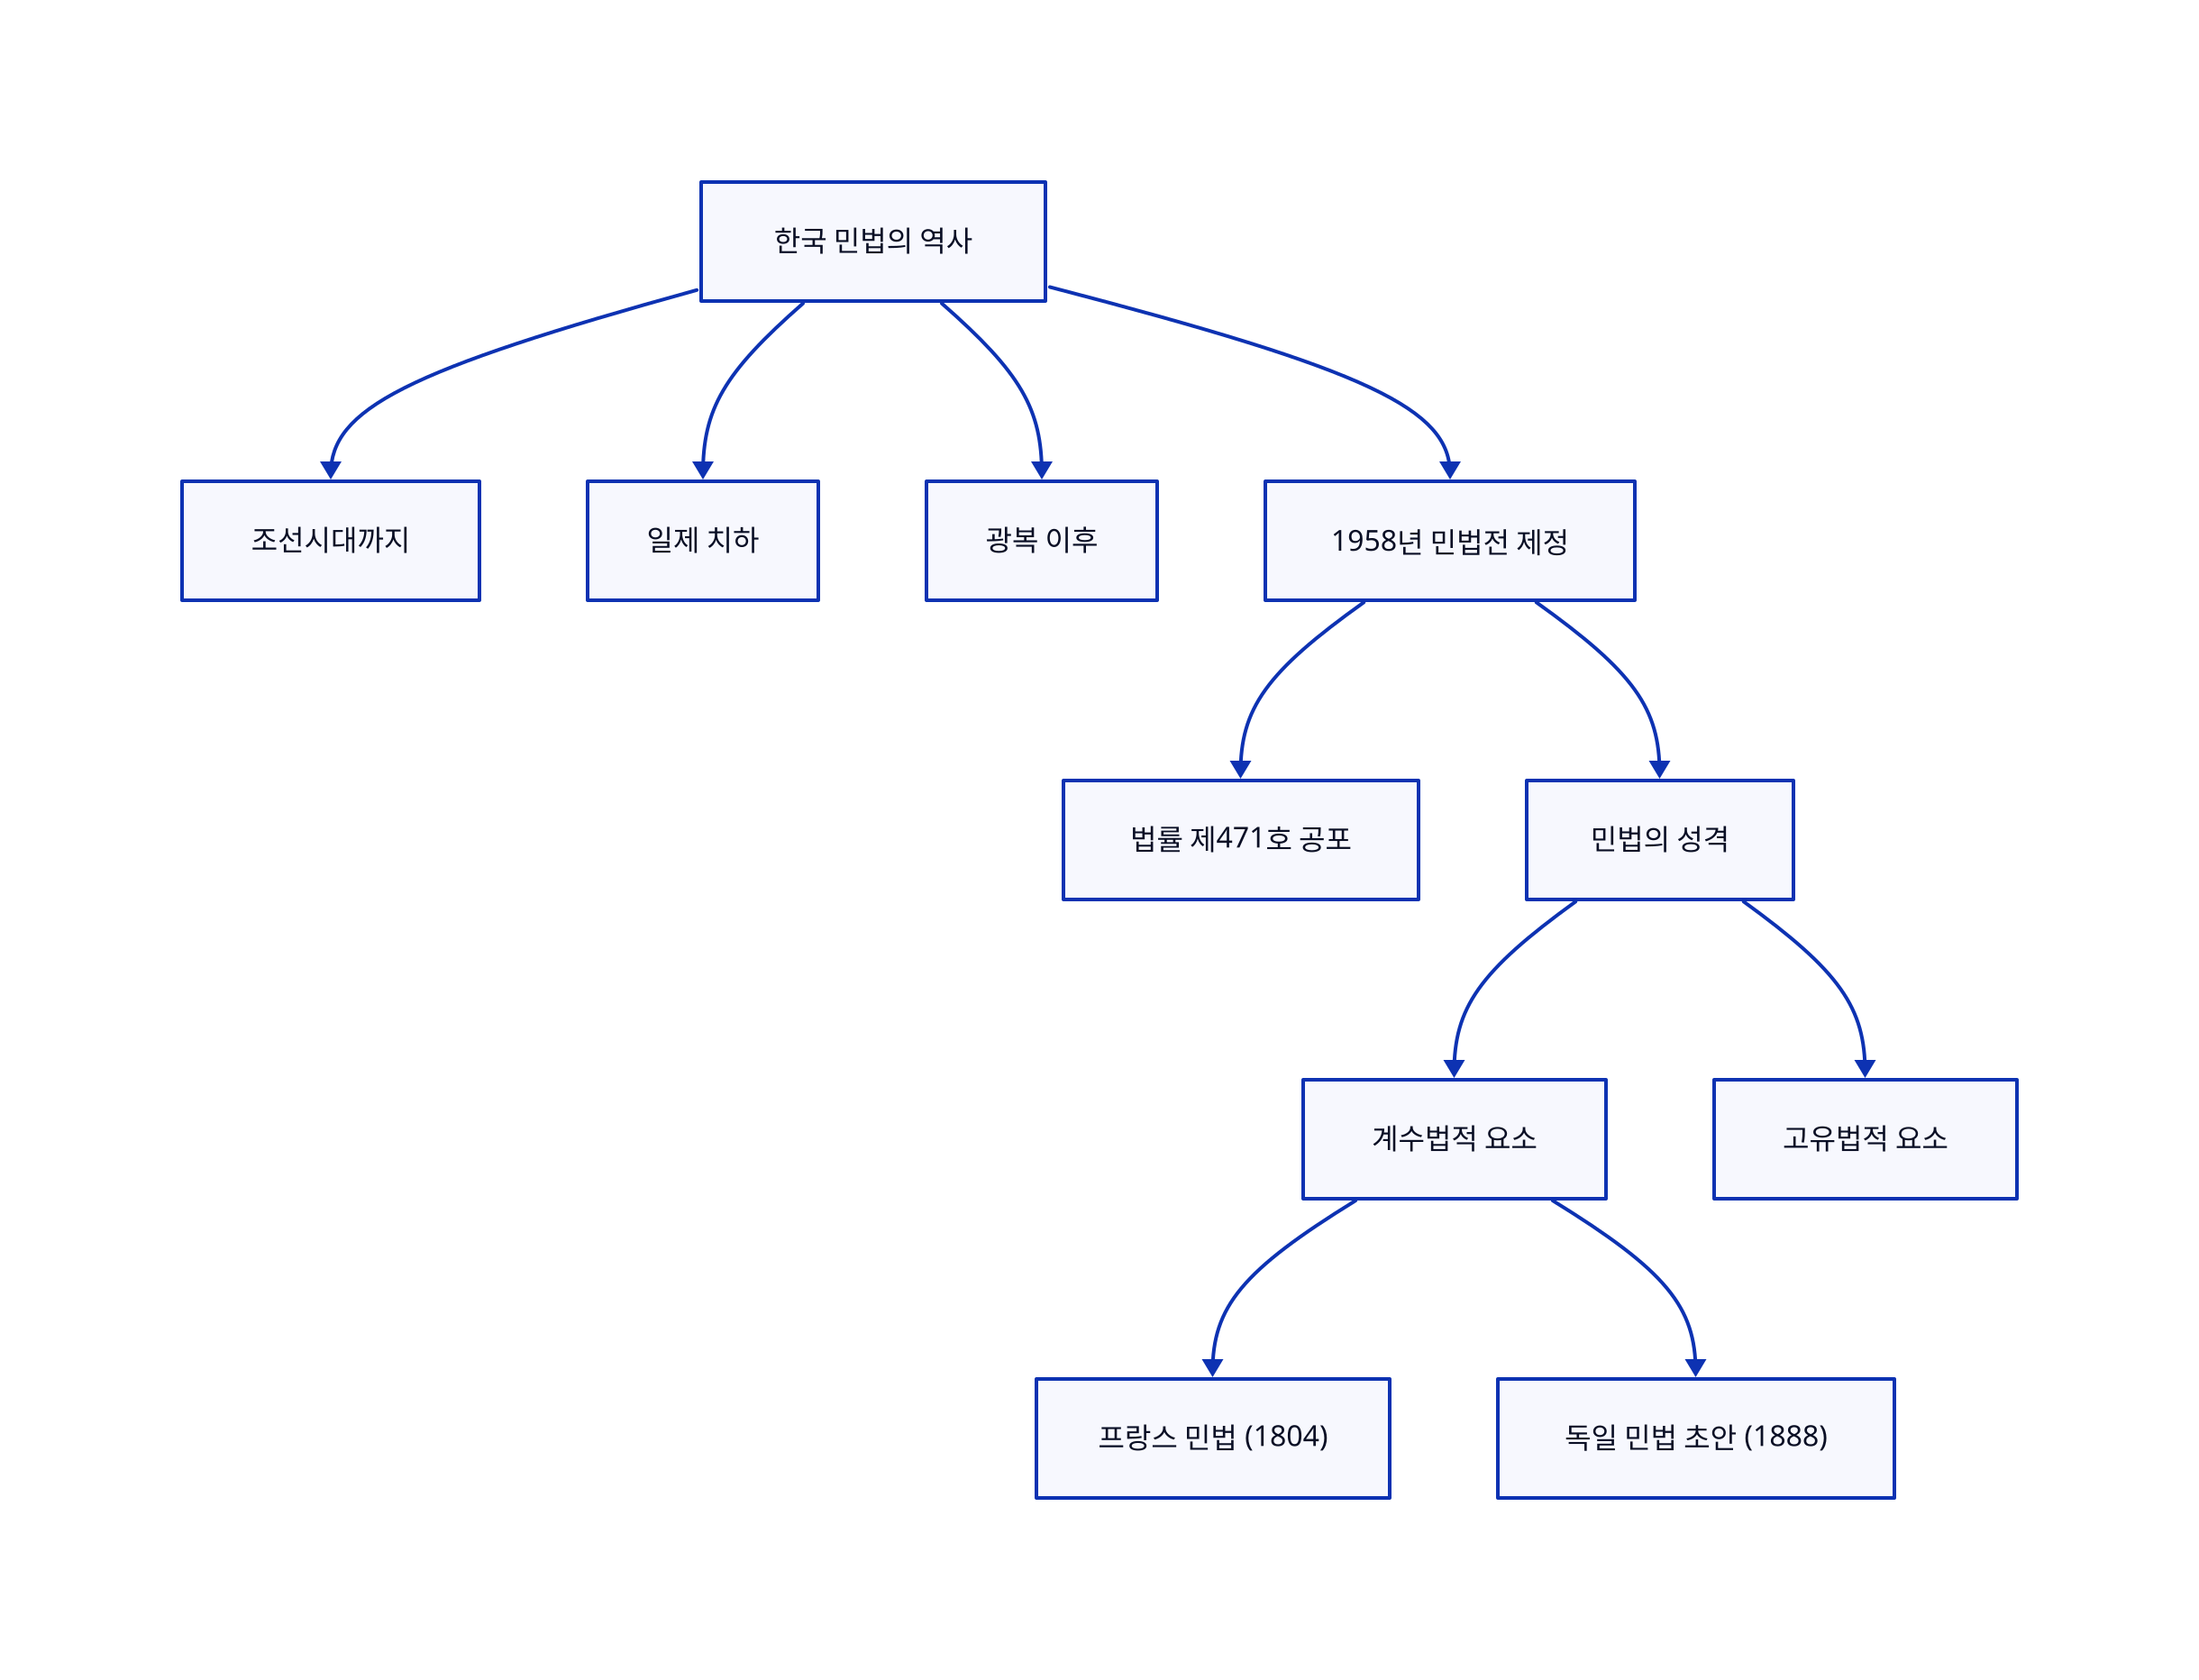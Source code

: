 # [9] 総說.d2

direction: down

"한국 민법의 역사" -> "조선시대까지"
"한국 민법의 역사" -> "일제 치하"
"한국 민법의 역사" -> "광복 이후"
"한국 민법의 역사" -> "1958년 민법전 제정"

"1958년 민법전 제정" -> "법률 제471호 공포"
"1958년 민법전 제정" -> "민법의 성격"

"민법의 성격" -> "계수법적 요소"
"민법의 성격" -> "고유법적 요소"

"계수법적 요소" -> "프랑스 민법 (1804)"
"계수법적 요소" -> "독일 민법 초안 (1888)"
